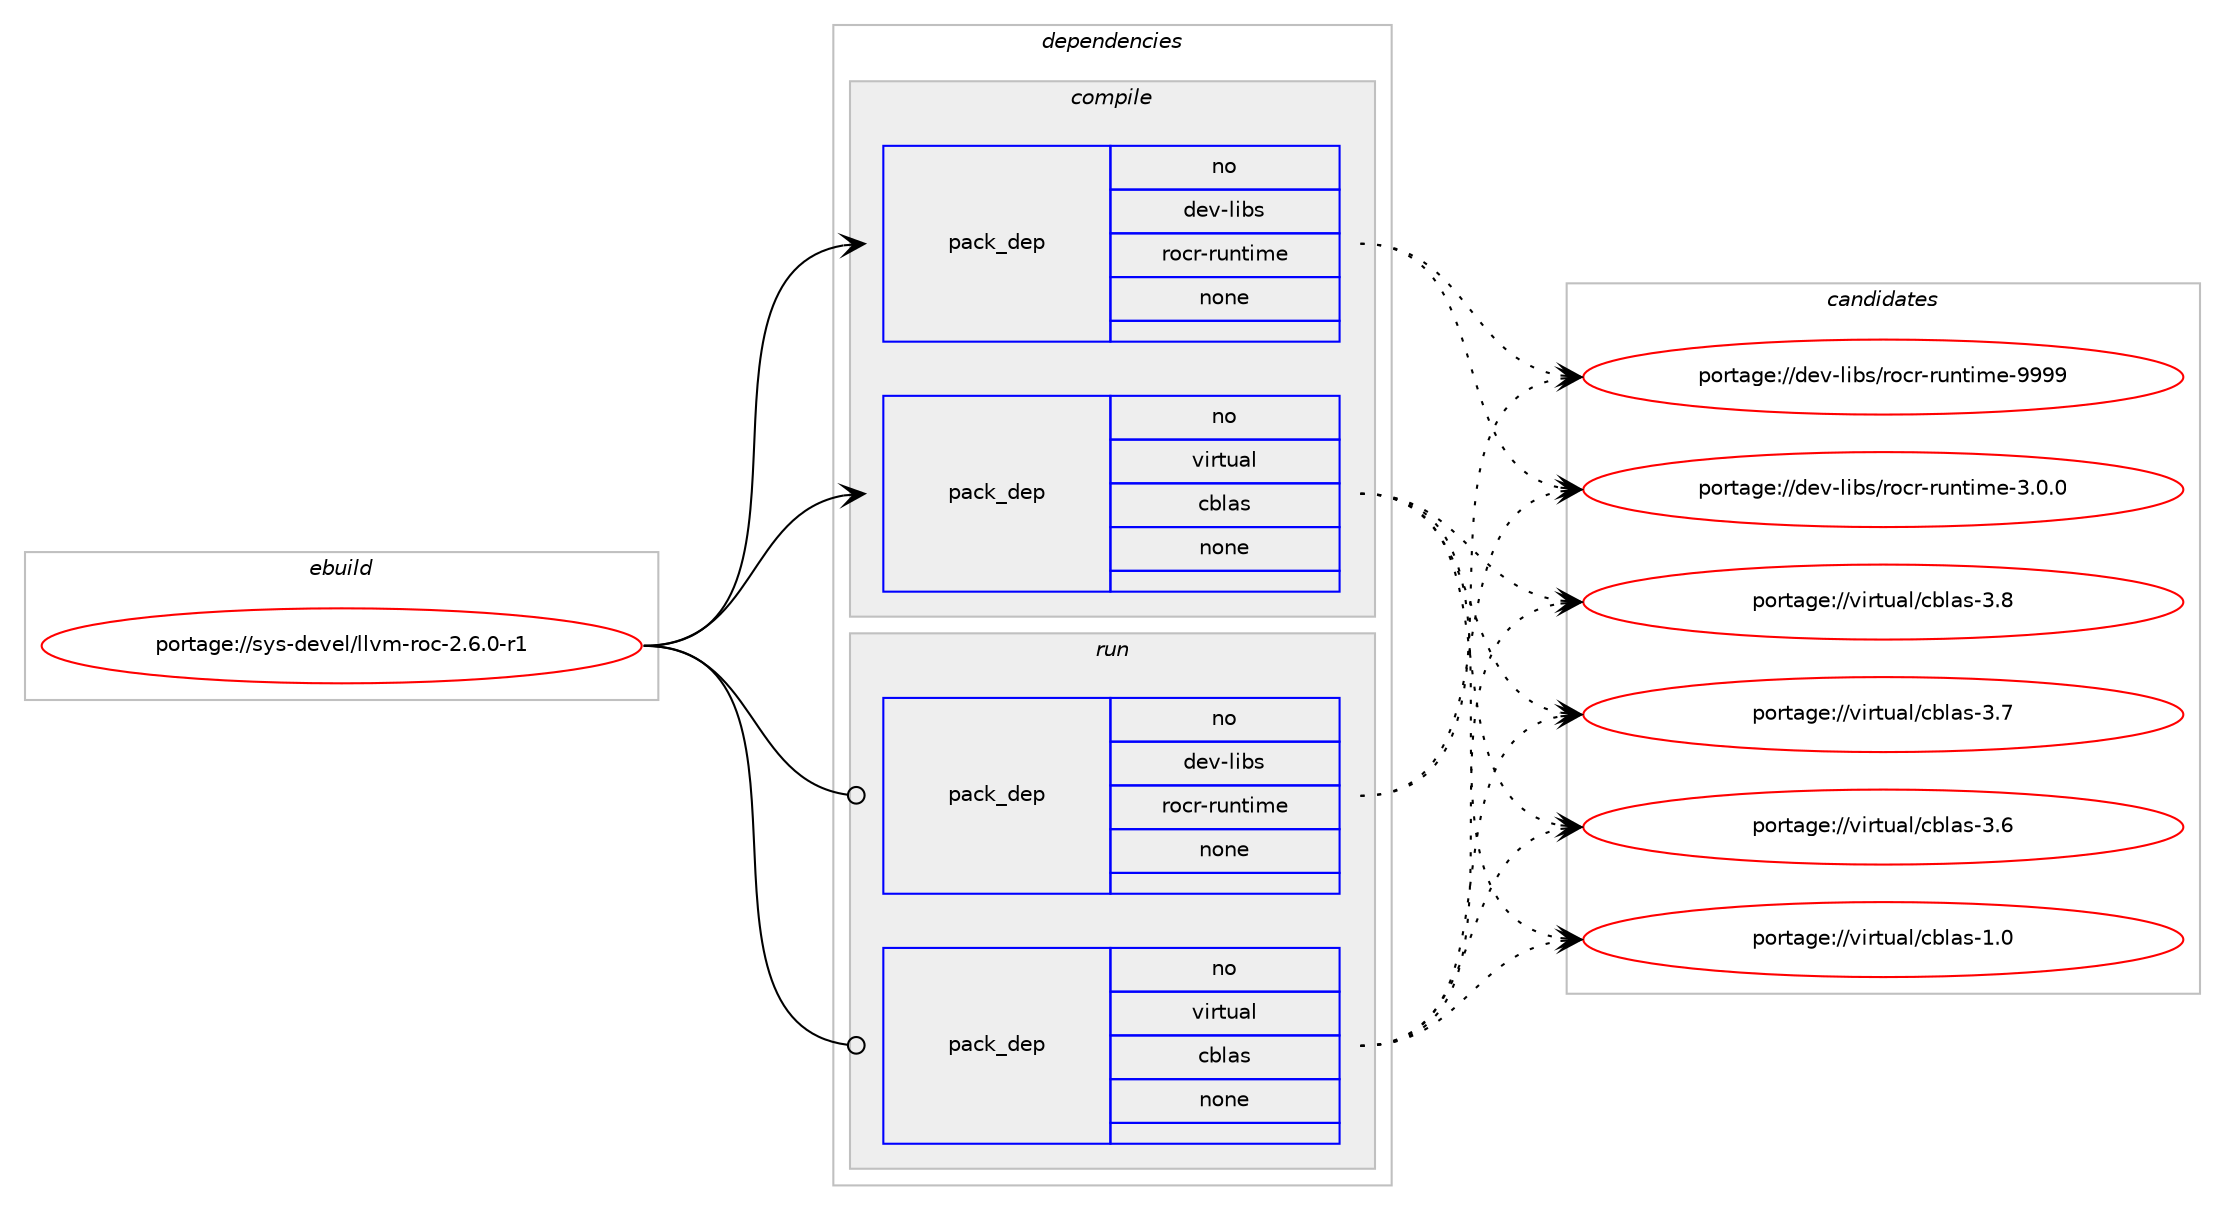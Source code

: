 digraph prolog {

# *************
# Graph options
# *************

newrank=true;
concentrate=true;
compound=true;
graph [rankdir=LR,fontname=Helvetica,fontsize=10,ranksep=1.5];#, ranksep=2.5, nodesep=0.2];
edge  [arrowhead=vee];
node  [fontname=Helvetica,fontsize=10];

# **********
# The ebuild
# **********

subgraph cluster_leftcol {
color=gray;
rank=same;
label=<<i>ebuild</i>>;
id [label="portage://sys-devel/llvm-roc-2.6.0-r1", color=red, width=4, href="../sys-devel/llvm-roc-2.6.0-r1.svg"];
}

# ****************
# The dependencies
# ****************

subgraph cluster_midcol {
color=gray;
label=<<i>dependencies</i>>;
subgraph cluster_compile {
fillcolor="#eeeeee";
style=filled;
label=<<i>compile</i>>;
subgraph pack37657 {
dependency48476 [label=<<TABLE BORDER="0" CELLBORDER="1" CELLSPACING="0" CELLPADDING="4" WIDTH="220"><TR><TD ROWSPAN="6" CELLPADDING="30">pack_dep</TD></TR><TR><TD WIDTH="110">no</TD></TR><TR><TD>dev-libs</TD></TR><TR><TD>rocr-runtime</TD></TR><TR><TD>none</TD></TR><TR><TD></TD></TR></TABLE>>, shape=none, color=blue];
}
id:e -> dependency48476:w [weight=20,style="solid",arrowhead="vee"];
subgraph pack37658 {
dependency48477 [label=<<TABLE BORDER="0" CELLBORDER="1" CELLSPACING="0" CELLPADDING="4" WIDTH="220"><TR><TD ROWSPAN="6" CELLPADDING="30">pack_dep</TD></TR><TR><TD WIDTH="110">no</TD></TR><TR><TD>virtual</TD></TR><TR><TD>cblas</TD></TR><TR><TD>none</TD></TR><TR><TD></TD></TR></TABLE>>, shape=none, color=blue];
}
id:e -> dependency48477:w [weight=20,style="solid",arrowhead="vee"];
}
subgraph cluster_compileandrun {
fillcolor="#eeeeee";
style=filled;
label=<<i>compile and run</i>>;
}
subgraph cluster_run {
fillcolor="#eeeeee";
style=filled;
label=<<i>run</i>>;
subgraph pack37659 {
dependency48478 [label=<<TABLE BORDER="0" CELLBORDER="1" CELLSPACING="0" CELLPADDING="4" WIDTH="220"><TR><TD ROWSPAN="6" CELLPADDING="30">pack_dep</TD></TR><TR><TD WIDTH="110">no</TD></TR><TR><TD>dev-libs</TD></TR><TR><TD>rocr-runtime</TD></TR><TR><TD>none</TD></TR><TR><TD></TD></TR></TABLE>>, shape=none, color=blue];
}
id:e -> dependency48478:w [weight=20,style="solid",arrowhead="odot"];
subgraph pack37660 {
dependency48479 [label=<<TABLE BORDER="0" CELLBORDER="1" CELLSPACING="0" CELLPADDING="4" WIDTH="220"><TR><TD ROWSPAN="6" CELLPADDING="30">pack_dep</TD></TR><TR><TD WIDTH="110">no</TD></TR><TR><TD>virtual</TD></TR><TR><TD>cblas</TD></TR><TR><TD>none</TD></TR><TR><TD></TD></TR></TABLE>>, shape=none, color=blue];
}
id:e -> dependency48479:w [weight=20,style="solid",arrowhead="odot"];
}
}

# **************
# The candidates
# **************

subgraph cluster_choices {
rank=same;
color=gray;
label=<<i>candidates</i>>;

subgraph choice37657 {
color=black;
nodesep=1;
choice10010111845108105981154711411199114451141171101161051091014557575757 [label="portage://dev-libs/rocr-runtime-9999", color=red, width=4,href="../dev-libs/rocr-runtime-9999.svg"];
choice1001011184510810598115471141119911445114117110116105109101455146484648 [label="portage://dev-libs/rocr-runtime-3.0.0", color=red, width=4,href="../dev-libs/rocr-runtime-3.0.0.svg"];
dependency48476:e -> choice10010111845108105981154711411199114451141171101161051091014557575757:w [style=dotted,weight="100"];
dependency48476:e -> choice1001011184510810598115471141119911445114117110116105109101455146484648:w [style=dotted,weight="100"];
}
subgraph choice37658 {
color=black;
nodesep=1;
choice118105114116117971084799981089711545514656 [label="portage://virtual/cblas-3.8", color=red, width=4,href="../virtual/cblas-3.8.svg"];
choice118105114116117971084799981089711545514655 [label="portage://virtual/cblas-3.7", color=red, width=4,href="../virtual/cblas-3.7.svg"];
choice118105114116117971084799981089711545514654 [label="portage://virtual/cblas-3.6", color=red, width=4,href="../virtual/cblas-3.6.svg"];
choice118105114116117971084799981089711545494648 [label="portage://virtual/cblas-1.0", color=red, width=4,href="../virtual/cblas-1.0.svg"];
dependency48477:e -> choice118105114116117971084799981089711545514656:w [style=dotted,weight="100"];
dependency48477:e -> choice118105114116117971084799981089711545514655:w [style=dotted,weight="100"];
dependency48477:e -> choice118105114116117971084799981089711545514654:w [style=dotted,weight="100"];
dependency48477:e -> choice118105114116117971084799981089711545494648:w [style=dotted,weight="100"];
}
subgraph choice37659 {
color=black;
nodesep=1;
choice10010111845108105981154711411199114451141171101161051091014557575757 [label="portage://dev-libs/rocr-runtime-9999", color=red, width=4,href="../dev-libs/rocr-runtime-9999.svg"];
choice1001011184510810598115471141119911445114117110116105109101455146484648 [label="portage://dev-libs/rocr-runtime-3.0.0", color=red, width=4,href="../dev-libs/rocr-runtime-3.0.0.svg"];
dependency48478:e -> choice10010111845108105981154711411199114451141171101161051091014557575757:w [style=dotted,weight="100"];
dependency48478:e -> choice1001011184510810598115471141119911445114117110116105109101455146484648:w [style=dotted,weight="100"];
}
subgraph choice37660 {
color=black;
nodesep=1;
choice118105114116117971084799981089711545514656 [label="portage://virtual/cblas-3.8", color=red, width=4,href="../virtual/cblas-3.8.svg"];
choice118105114116117971084799981089711545514655 [label="portage://virtual/cblas-3.7", color=red, width=4,href="../virtual/cblas-3.7.svg"];
choice118105114116117971084799981089711545514654 [label="portage://virtual/cblas-3.6", color=red, width=4,href="../virtual/cblas-3.6.svg"];
choice118105114116117971084799981089711545494648 [label="portage://virtual/cblas-1.0", color=red, width=4,href="../virtual/cblas-1.0.svg"];
dependency48479:e -> choice118105114116117971084799981089711545514656:w [style=dotted,weight="100"];
dependency48479:e -> choice118105114116117971084799981089711545514655:w [style=dotted,weight="100"];
dependency48479:e -> choice118105114116117971084799981089711545514654:w [style=dotted,weight="100"];
dependency48479:e -> choice118105114116117971084799981089711545494648:w [style=dotted,weight="100"];
}
}

}
